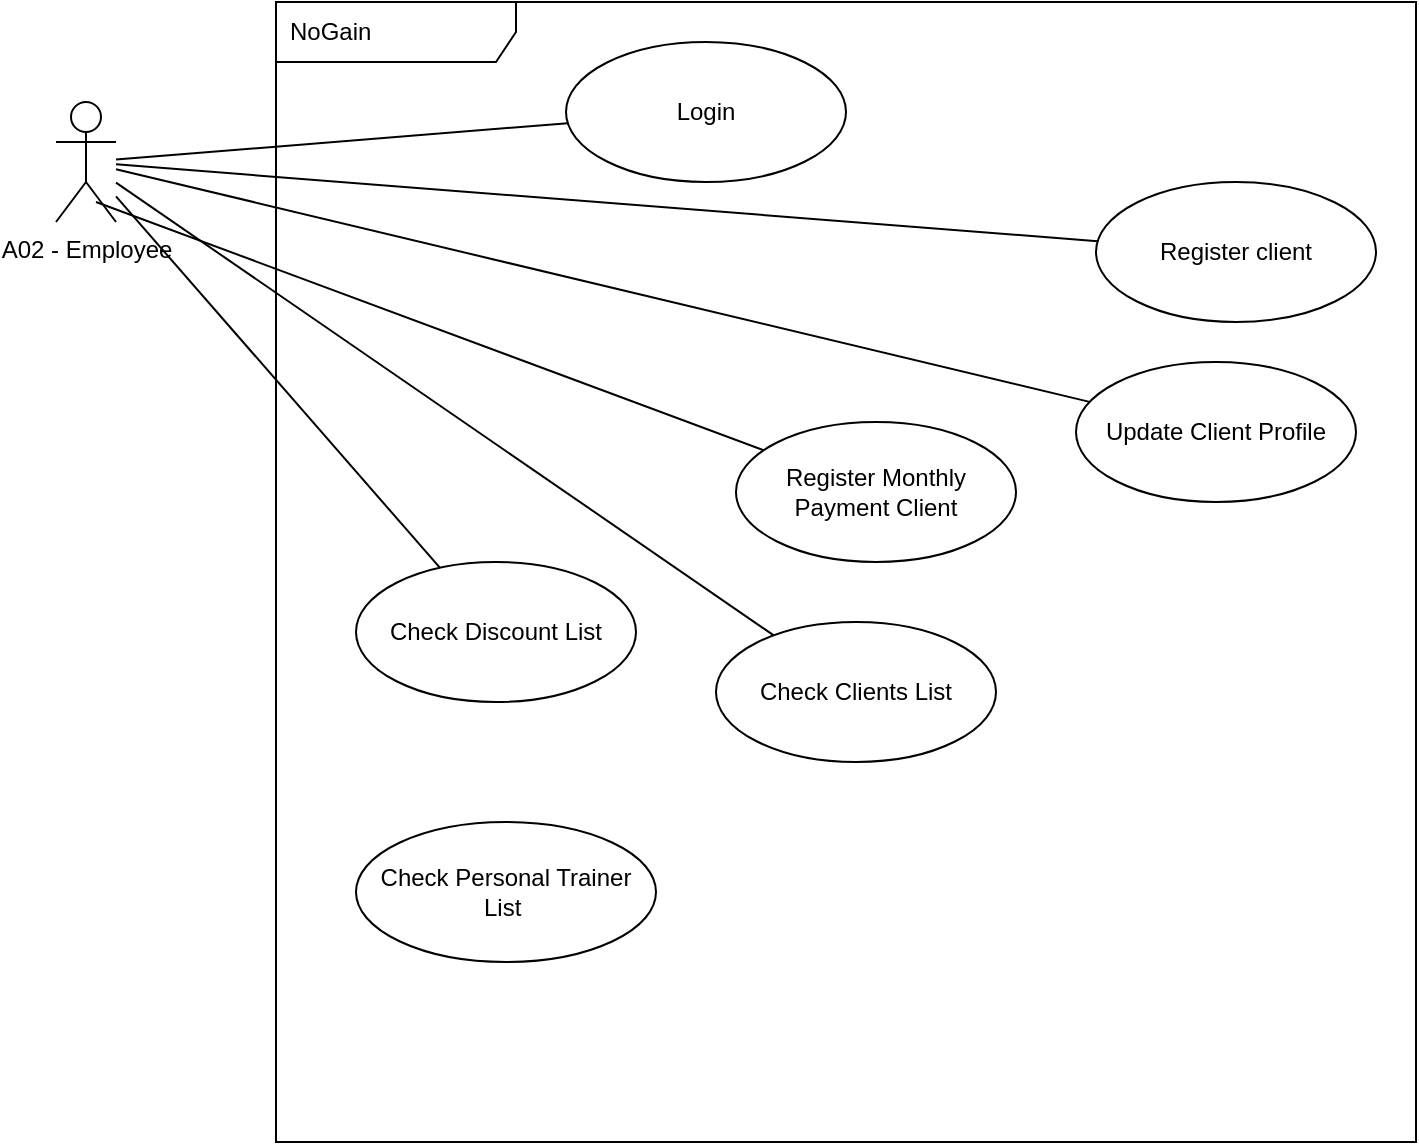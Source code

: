 <mxfile>
    <diagram id="EhaTFkER9o8xPzER-puW" name="UseCase">
        <mxGraphModel dx="811" dy="705" grid="1" gridSize="10" guides="1" tooltips="1" connect="1" arrows="1" fold="1" page="1" pageScale="1" pageWidth="850" pageHeight="1100" math="0" shadow="0">
            <root>
                <mxCell id="0"/>
                <mxCell id="1" parent="0"/>
                <mxCell id="2" value="A02 - Employee" style="shape=umlActor;verticalLabelPosition=bottom;verticalAlign=top;html=1;" vertex="1" parent="1">
                    <mxGeometry x="170" y="240" width="30" height="60" as="geometry"/>
                </mxCell>
                <mxCell id="3" value="NoGain" style="shape=umlFrame;whiteSpace=wrap;html=1;width=120;height=30;boundedLbl=1;verticalAlign=middle;align=left;spacingLeft=5;" vertex="1" parent="1">
                    <mxGeometry x="280" y="190" width="570" height="570" as="geometry"/>
                </mxCell>
                <mxCell id="4" value="Login" style="ellipse;whiteSpace=wrap;html=1;" vertex="1" parent="1">
                    <mxGeometry x="425" y="210" width="140" height="70" as="geometry"/>
                </mxCell>
                <mxCell id="5" value="Register client" style="ellipse;whiteSpace=wrap;html=1;" vertex="1" parent="1">
                    <mxGeometry x="690" y="280" width="140" height="70" as="geometry"/>
                </mxCell>
                <mxCell id="6" value="Update Client Profile" style="ellipse;whiteSpace=wrap;html=1;" vertex="1" parent="1">
                    <mxGeometry x="680" y="370" width="140" height="70" as="geometry"/>
                </mxCell>
                <mxCell id="7" value="Register Monthly&lt;br&gt;Payment Client" style="ellipse;whiteSpace=wrap;html=1;" vertex="1" parent="1">
                    <mxGeometry x="510" y="400" width="140" height="70" as="geometry"/>
                </mxCell>
                <mxCell id="8" value="Check Clients List" style="ellipse;whiteSpace=wrap;html=1;" vertex="1" parent="1">
                    <mxGeometry x="500" y="500" width="140" height="70" as="geometry"/>
                </mxCell>
                <mxCell id="9" value="&lt;div&gt;&lt;span&gt;Check Personal Trainer List&amp;nbsp;&lt;/span&gt;&lt;/div&gt;" style="ellipse;whiteSpace=wrap;html=1;align=center;" vertex="1" parent="1">
                    <mxGeometry x="320" y="600" width="150" height="70" as="geometry"/>
                </mxCell>
                <mxCell id="10" value="Check Discount List" style="ellipse;whiteSpace=wrap;html=1;" vertex="1" parent="1">
                    <mxGeometry x="320" y="470" width="140" height="70" as="geometry"/>
                </mxCell>
                <mxCell id="11" value="" style="endArrow=none;html=1;" edge="1" parent="1" source="2" target="4">
                    <mxGeometry width="50" height="50" relative="1" as="geometry">
                        <mxPoint x="490" y="480" as="sourcePoint"/>
                        <mxPoint x="540" y="430" as="targetPoint"/>
                    </mxGeometry>
                </mxCell>
                <mxCell id="12" value="" style="endArrow=none;html=1;" edge="1" parent="1" source="2" target="5">
                    <mxGeometry width="50" height="50" relative="1" as="geometry">
                        <mxPoint x="210" y="281.13" as="sourcePoint"/>
                        <mxPoint x="330.657" y="290.218" as="targetPoint"/>
                    </mxGeometry>
                </mxCell>
                <mxCell id="13" value="" style="endArrow=none;html=1;" edge="1" parent="1" source="2" target="8">
                    <mxGeometry width="50" height="50" relative="1" as="geometry">
                        <mxPoint x="210" y="283.688" as="sourcePoint"/>
                        <mxPoint x="356.935" y="319.811" as="targetPoint"/>
                    </mxGeometry>
                </mxCell>
                <mxCell id="14" value="" style="endArrow=none;html=1;exitX=0.667;exitY=0.833;exitDx=0;exitDy=0;exitPerimeter=0;" edge="1" parent="1" source="2" target="7">
                    <mxGeometry width="50" height="50" relative="1" as="geometry">
                        <mxPoint x="490" y="480" as="sourcePoint"/>
                        <mxPoint x="540" y="430" as="targetPoint"/>
                    </mxGeometry>
                </mxCell>
                <mxCell id="15" value="" style="endArrow=none;html=1;" edge="1" parent="1" source="6" target="2">
                    <mxGeometry width="50" height="50" relative="1" as="geometry">
                        <mxPoint x="490" y="480" as="sourcePoint"/>
                        <mxPoint x="540" y="430" as="targetPoint"/>
                    </mxGeometry>
                </mxCell>
                <mxCell id="16" value="" style="endArrow=none;html=1;" edge="1" parent="1" source="2" target="10">
                    <mxGeometry width="50" height="50" relative="1" as="geometry">
                        <mxPoint x="210" y="296.333" as="sourcePoint"/>
                        <mxPoint x="390.792" y="493.192" as="targetPoint"/>
                    </mxGeometry>
                </mxCell>
            </root>
        </mxGraphModel>
    </diagram>
</mxfile>
